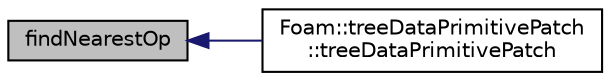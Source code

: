 digraph "findNearestOp"
{
  bgcolor="transparent";
  edge [fontname="Helvetica",fontsize="10",labelfontname="Helvetica",labelfontsize="10"];
  node [fontname="Helvetica",fontsize="10",shape=record];
  rankdir="LR";
  Node4 [label="findNearestOp",height=0.2,width=0.4,color="black", fillcolor="grey75", style="filled", fontcolor="black"];
  Node4 -> Node5 [dir="back",color="midnightblue",fontsize="10",style="solid",fontname="Helvetica"];
  Node5 [label="Foam::treeDataPrimitivePatch\l::treeDataPrimitivePatch",height=0.2,width=0.4,color="black",URL="$a26197.html#a8e9261d0d5f7b3f0ab50bdbf40560400",tooltip="Construct from patch. "];
}
